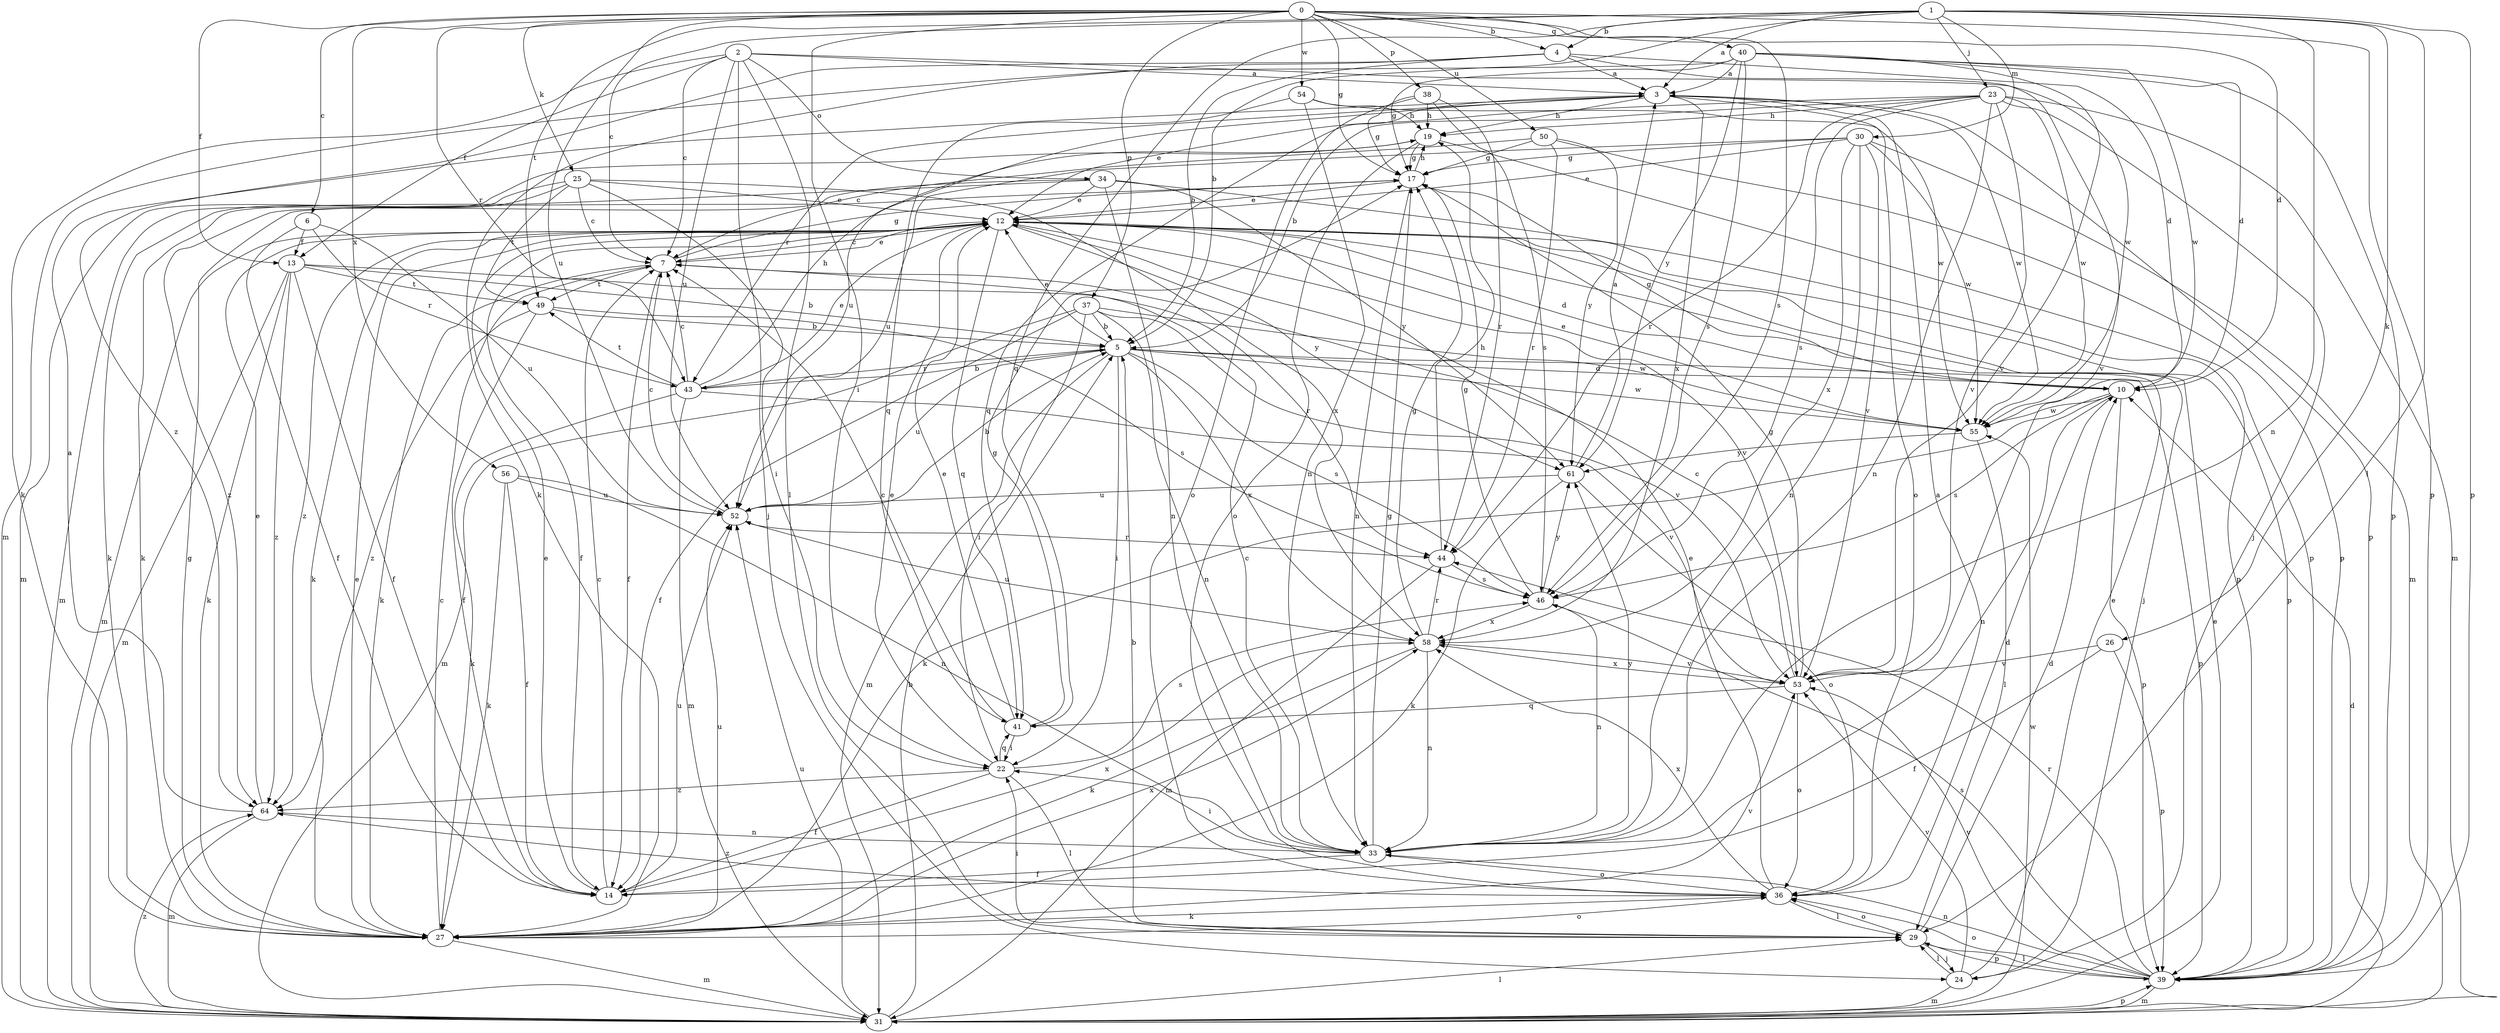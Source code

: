 strict digraph  {
0;
1;
2;
3;
4;
5;
6;
7;
10;
12;
13;
14;
17;
19;
22;
23;
24;
25;
26;
27;
29;
30;
31;
33;
34;
36;
37;
38;
39;
40;
41;
43;
44;
46;
49;
50;
52;
53;
54;
55;
56;
58;
61;
64;
0 -> 4  [label=b];
0 -> 6  [label=c];
0 -> 10  [label=d];
0 -> 13  [label=f];
0 -> 17  [label=g];
0 -> 22  [label=i];
0 -> 25  [label=k];
0 -> 37  [label=p];
0 -> 38  [label=p];
0 -> 39  [label=p];
0 -> 40  [label=q];
0 -> 43  [label=r];
0 -> 46  [label=s];
0 -> 50  [label=u];
0 -> 52  [label=u];
0 -> 54  [label=w];
0 -> 56  [label=x];
1 -> 3  [label=a];
1 -> 4  [label=b];
1 -> 5  [label=b];
1 -> 7  [label=c];
1 -> 23  [label=j];
1 -> 26  [label=k];
1 -> 29  [label=l];
1 -> 30  [label=m];
1 -> 33  [label=n];
1 -> 39  [label=p];
1 -> 41  [label=q];
1 -> 49  [label=t];
2 -> 3  [label=a];
2 -> 7  [label=c];
2 -> 13  [label=f];
2 -> 24  [label=j];
2 -> 27  [label=k];
2 -> 29  [label=l];
2 -> 34  [label=o];
2 -> 52  [label=u];
2 -> 55  [label=w];
3 -> 19  [label=h];
3 -> 36  [label=o];
3 -> 39  [label=p];
3 -> 41  [label=q];
3 -> 43  [label=r];
3 -> 52  [label=u];
3 -> 55  [label=w];
3 -> 58  [label=x];
4 -> 3  [label=a];
4 -> 5  [label=b];
4 -> 10  [label=d];
4 -> 27  [label=k];
4 -> 53  [label=v];
4 -> 64  [label=z];
5 -> 10  [label=d];
5 -> 12  [label=e];
5 -> 22  [label=i];
5 -> 31  [label=m];
5 -> 39  [label=p];
5 -> 43  [label=r];
5 -> 46  [label=s];
5 -> 52  [label=u];
5 -> 55  [label=w];
5 -> 58  [label=x];
6 -> 13  [label=f];
6 -> 14  [label=f];
6 -> 43  [label=r];
6 -> 52  [label=u];
7 -> 12  [label=e];
7 -> 14  [label=f];
7 -> 17  [label=g];
7 -> 27  [label=k];
7 -> 49  [label=t];
10 -> 17  [label=g];
10 -> 27  [label=k];
10 -> 33  [label=n];
10 -> 39  [label=p];
10 -> 46  [label=s];
10 -> 55  [label=w];
12 -> 7  [label=c];
12 -> 10  [label=d];
12 -> 14  [label=f];
12 -> 24  [label=j];
12 -> 27  [label=k];
12 -> 31  [label=m];
12 -> 39  [label=p];
12 -> 41  [label=q];
12 -> 53  [label=v];
12 -> 61  [label=y];
12 -> 64  [label=z];
13 -> 5  [label=b];
13 -> 14  [label=f];
13 -> 27  [label=k];
13 -> 31  [label=m];
13 -> 44  [label=r];
13 -> 49  [label=t];
13 -> 64  [label=z];
14 -> 7  [label=c];
14 -> 12  [label=e];
14 -> 52  [label=u];
14 -> 58  [label=x];
17 -> 12  [label=e];
17 -> 19  [label=h];
17 -> 33  [label=n];
19 -> 17  [label=g];
19 -> 31  [label=m];
19 -> 36  [label=o];
19 -> 39  [label=p];
22 -> 12  [label=e];
22 -> 14  [label=f];
22 -> 29  [label=l];
22 -> 41  [label=q];
22 -> 46  [label=s];
22 -> 64  [label=z];
23 -> 5  [label=b];
23 -> 12  [label=e];
23 -> 19  [label=h];
23 -> 24  [label=j];
23 -> 31  [label=m];
23 -> 33  [label=n];
23 -> 44  [label=r];
23 -> 46  [label=s];
23 -> 53  [label=v];
23 -> 55  [label=w];
24 -> 12  [label=e];
24 -> 29  [label=l];
24 -> 31  [label=m];
24 -> 53  [label=v];
25 -> 7  [label=c];
25 -> 12  [label=e];
25 -> 22  [label=i];
25 -> 27  [label=k];
25 -> 31  [label=m];
25 -> 49  [label=t];
25 -> 58  [label=x];
26 -> 14  [label=f];
26 -> 39  [label=p];
26 -> 53  [label=v];
27 -> 7  [label=c];
27 -> 12  [label=e];
27 -> 17  [label=g];
27 -> 31  [label=m];
27 -> 36  [label=o];
27 -> 52  [label=u];
27 -> 53  [label=v];
27 -> 58  [label=x];
29 -> 5  [label=b];
29 -> 10  [label=d];
29 -> 22  [label=i];
29 -> 24  [label=j];
29 -> 36  [label=o];
29 -> 39  [label=p];
30 -> 12  [label=e];
30 -> 17  [label=g];
30 -> 31  [label=m];
30 -> 33  [label=n];
30 -> 52  [label=u];
30 -> 53  [label=v];
30 -> 55  [label=w];
30 -> 58  [label=x];
31 -> 5  [label=b];
31 -> 10  [label=d];
31 -> 12  [label=e];
31 -> 29  [label=l];
31 -> 39  [label=p];
31 -> 52  [label=u];
31 -> 55  [label=w];
31 -> 64  [label=z];
33 -> 7  [label=c];
33 -> 14  [label=f];
33 -> 17  [label=g];
33 -> 22  [label=i];
33 -> 36  [label=o];
33 -> 61  [label=y];
34 -> 12  [label=e];
34 -> 27  [label=k];
34 -> 33  [label=n];
34 -> 39  [label=p];
34 -> 61  [label=y];
34 -> 64  [label=z];
36 -> 3  [label=a];
36 -> 10  [label=d];
36 -> 12  [label=e];
36 -> 27  [label=k];
36 -> 29  [label=l];
36 -> 58  [label=x];
36 -> 64  [label=z];
37 -> 5  [label=b];
37 -> 14  [label=f];
37 -> 22  [label=i];
37 -> 31  [label=m];
37 -> 33  [label=n];
37 -> 53  [label=v];
37 -> 55  [label=w];
38 -> 17  [label=g];
38 -> 19  [label=h];
38 -> 36  [label=o];
38 -> 44  [label=r];
38 -> 46  [label=s];
39 -> 29  [label=l];
39 -> 31  [label=m];
39 -> 33  [label=n];
39 -> 36  [label=o];
39 -> 44  [label=r];
39 -> 46  [label=s];
39 -> 53  [label=v];
40 -> 3  [label=a];
40 -> 10  [label=d];
40 -> 17  [label=g];
40 -> 31  [label=m];
40 -> 39  [label=p];
40 -> 46  [label=s];
40 -> 53  [label=v];
40 -> 55  [label=w];
40 -> 61  [label=y];
41 -> 7  [label=c];
41 -> 12  [label=e];
41 -> 17  [label=g];
41 -> 22  [label=i];
43 -> 5  [label=b];
43 -> 7  [label=c];
43 -> 12  [label=e];
43 -> 19  [label=h];
43 -> 27  [label=k];
43 -> 31  [label=m];
43 -> 49  [label=t];
43 -> 53  [label=v];
44 -> 19  [label=h];
44 -> 31  [label=m];
44 -> 46  [label=s];
46 -> 17  [label=g];
46 -> 33  [label=n];
46 -> 58  [label=x];
46 -> 61  [label=y];
49 -> 5  [label=b];
49 -> 14  [label=f];
49 -> 46  [label=s];
49 -> 64  [label=z];
50 -> 7  [label=c];
50 -> 17  [label=g];
50 -> 39  [label=p];
50 -> 44  [label=r];
50 -> 61  [label=y];
52 -> 5  [label=b];
52 -> 7  [label=c];
52 -> 44  [label=r];
53 -> 7  [label=c];
53 -> 17  [label=g];
53 -> 36  [label=o];
53 -> 41  [label=q];
53 -> 58  [label=x];
54 -> 19  [label=h];
54 -> 33  [label=n];
54 -> 41  [label=q];
54 -> 55  [label=w];
55 -> 12  [label=e];
55 -> 29  [label=l];
55 -> 61  [label=y];
56 -> 14  [label=f];
56 -> 27  [label=k];
56 -> 33  [label=n];
56 -> 52  [label=u];
58 -> 17  [label=g];
58 -> 27  [label=k];
58 -> 33  [label=n];
58 -> 44  [label=r];
58 -> 52  [label=u];
58 -> 53  [label=v];
61 -> 3  [label=a];
61 -> 27  [label=k];
61 -> 36  [label=o];
61 -> 52  [label=u];
64 -> 3  [label=a];
64 -> 12  [label=e];
64 -> 31  [label=m];
64 -> 33  [label=n];
}
